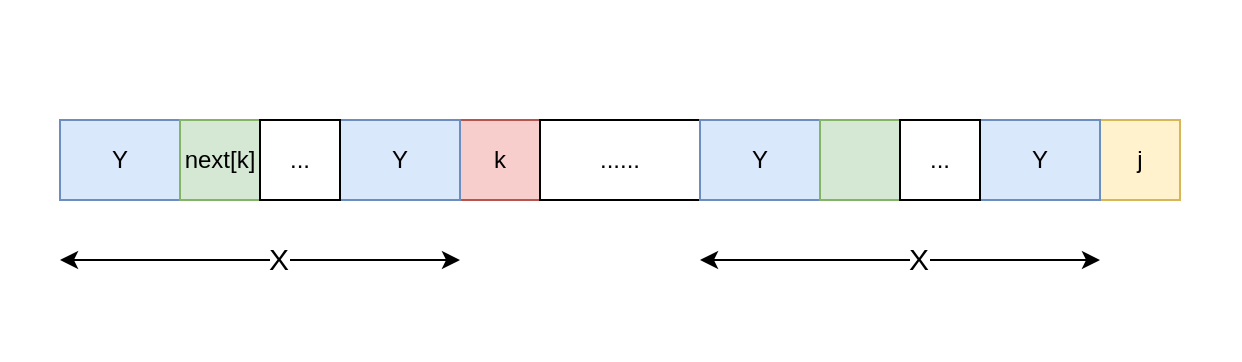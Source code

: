 <mxfile version="24.6.4" type="github">
  <diagram name="第 1 页" id="hl7vtJmRBvKKqAJnhUNW">
    <mxGraphModel dx="1213" dy="746" grid="1" gridSize="10" guides="1" tooltips="1" connect="1" arrows="1" fold="1" page="1" pageScale="1" pageWidth="827" pageHeight="1169" math="0" shadow="0">
      <root>
        <mxCell id="0" />
        <mxCell id="1" parent="0" />
        <mxCell id="RDxqro6T1Xwg9U0lS2Xa-24" value="" style="rounded=0;whiteSpace=wrap;html=1;fillColor=none;strokeColor=none;" vertex="1" parent="1">
          <mxGeometry x="90" y="180" width="620" height="180" as="geometry" />
        </mxCell>
        <mxCell id="RDxqro6T1Xwg9U0lS2Xa-1" value="Y" style="rounded=0;whiteSpace=wrap;html=1;fillColor=#dae8fc;strokeColor=#6c8ebf;shadow=0;glass=0;" vertex="1" parent="1">
          <mxGeometry x="120" y="240" width="60" height="40" as="geometry" />
        </mxCell>
        <mxCell id="RDxqro6T1Xwg9U0lS2Xa-2" value="k" style="rounded=0;whiteSpace=wrap;html=1;fillColor=#f8cecc;strokeColor=#b85450;" vertex="1" parent="1">
          <mxGeometry x="320" y="240" width="40" height="40" as="geometry" />
        </mxCell>
        <mxCell id="RDxqro6T1Xwg9U0lS2Xa-4" value="next[k]" style="rounded=0;whiteSpace=wrap;html=1;shadow=0;glass=0;fillColor=#d5e8d4;strokeColor=#82b366;" vertex="1" parent="1">
          <mxGeometry x="180" y="240" width="40" height="40" as="geometry" />
        </mxCell>
        <mxCell id="RDxqro6T1Xwg9U0lS2Xa-6" value="j" style="rounded=0;whiteSpace=wrap;html=1;fillColor=#fff2cc;strokeColor=#d6b656;" vertex="1" parent="1">
          <mxGeometry x="640" y="240" width="40" height="40" as="geometry" />
        </mxCell>
        <mxCell id="RDxqro6T1Xwg9U0lS2Xa-9" value="......" style="rounded=0;whiteSpace=wrap;html=1;" vertex="1" parent="1">
          <mxGeometry x="360" y="240" width="80" height="40" as="geometry" />
        </mxCell>
        <mxCell id="RDxqro6T1Xwg9U0lS2Xa-10" value="" style="endArrow=classic;startArrow=classic;html=1;rounded=0;" edge="1" parent="1">
          <mxGeometry width="50" height="50" relative="1" as="geometry">
            <mxPoint x="120" y="310" as="sourcePoint" />
            <mxPoint x="320" y="310" as="targetPoint" />
          </mxGeometry>
        </mxCell>
        <mxCell id="RDxqro6T1Xwg9U0lS2Xa-11" value="X" style="edgeLabel;html=1;align=center;verticalAlign=middle;resizable=0;points=[];fontSize=15;" vertex="1" connectable="0" parent="RDxqro6T1Xwg9U0lS2Xa-10">
          <mxGeometry x="0.087" y="1" relative="1" as="geometry">
            <mxPoint as="offset" />
          </mxGeometry>
        </mxCell>
        <mxCell id="RDxqro6T1Xwg9U0lS2Xa-12" value="" style="endArrow=classic;startArrow=classic;html=1;rounded=0;" edge="1" parent="1">
          <mxGeometry width="50" height="50" relative="1" as="geometry">
            <mxPoint x="440" y="310" as="sourcePoint" />
            <mxPoint x="640" y="310" as="targetPoint" />
          </mxGeometry>
        </mxCell>
        <mxCell id="RDxqro6T1Xwg9U0lS2Xa-13" value="X" style="edgeLabel;html=1;align=center;verticalAlign=middle;resizable=0;points=[];fontSize=15;" vertex="1" connectable="0" parent="RDxqro6T1Xwg9U0lS2Xa-12">
          <mxGeometry x="0.087" y="1" relative="1" as="geometry">
            <mxPoint as="offset" />
          </mxGeometry>
        </mxCell>
        <mxCell id="RDxqro6T1Xwg9U0lS2Xa-15" value="Y" style="rounded=0;whiteSpace=wrap;html=1;fillColor=#dae8fc;strokeColor=#6c8ebf;shadow=0;glass=0;" vertex="1" parent="1">
          <mxGeometry x="260" y="240" width="60" height="40" as="geometry" />
        </mxCell>
        <mxCell id="RDxqro6T1Xwg9U0lS2Xa-16" value="..." style="rounded=0;whiteSpace=wrap;html=1;" vertex="1" parent="1">
          <mxGeometry x="220" y="240" width="40" height="40" as="geometry" />
        </mxCell>
        <mxCell id="RDxqro6T1Xwg9U0lS2Xa-17" value="Y" style="rounded=0;whiteSpace=wrap;html=1;fillColor=#dae8fc;strokeColor=#6c8ebf;shadow=0;glass=0;" vertex="1" parent="1">
          <mxGeometry x="440" y="240" width="60" height="40" as="geometry" />
        </mxCell>
        <mxCell id="RDxqro6T1Xwg9U0lS2Xa-18" value="Y" style="rounded=0;whiteSpace=wrap;html=1;fillColor=#dae8fc;strokeColor=#6c8ebf;shadow=0;glass=0;" vertex="1" parent="1">
          <mxGeometry x="580" y="240" width="60" height="40" as="geometry" />
        </mxCell>
        <mxCell id="RDxqro6T1Xwg9U0lS2Xa-26" value="" style="rounded=0;whiteSpace=wrap;html=1;shadow=0;glass=0;fillColor=#d5e8d4;strokeColor=#82b366;" vertex="1" parent="1">
          <mxGeometry x="500" y="240" width="40" height="40" as="geometry" />
        </mxCell>
        <mxCell id="RDxqro6T1Xwg9U0lS2Xa-27" value="..." style="rounded=0;whiteSpace=wrap;html=1;" vertex="1" parent="1">
          <mxGeometry x="540" y="240" width="40" height="40" as="geometry" />
        </mxCell>
      </root>
    </mxGraphModel>
  </diagram>
</mxfile>
